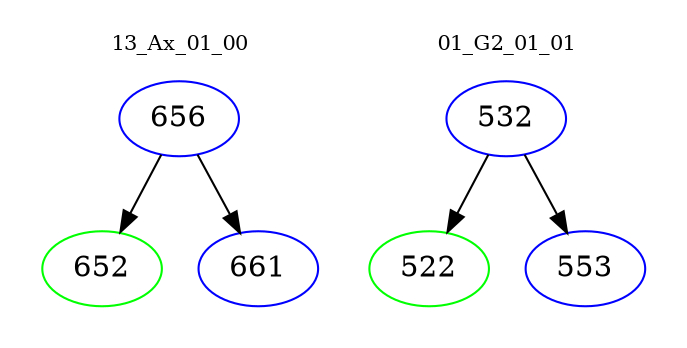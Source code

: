 digraph{
subgraph cluster_0 {
color = white
label = "13_Ax_01_00";
fontsize=10;
T0_656 [label="656", color="blue"]
T0_656 -> T0_652 [color="black"]
T0_652 [label="652", color="green"]
T0_656 -> T0_661 [color="black"]
T0_661 [label="661", color="blue"]
}
subgraph cluster_1 {
color = white
label = "01_G2_01_01";
fontsize=10;
T1_532 [label="532", color="blue"]
T1_532 -> T1_522 [color="black"]
T1_522 [label="522", color="green"]
T1_532 -> T1_553 [color="black"]
T1_553 [label="553", color="blue"]
}
}
